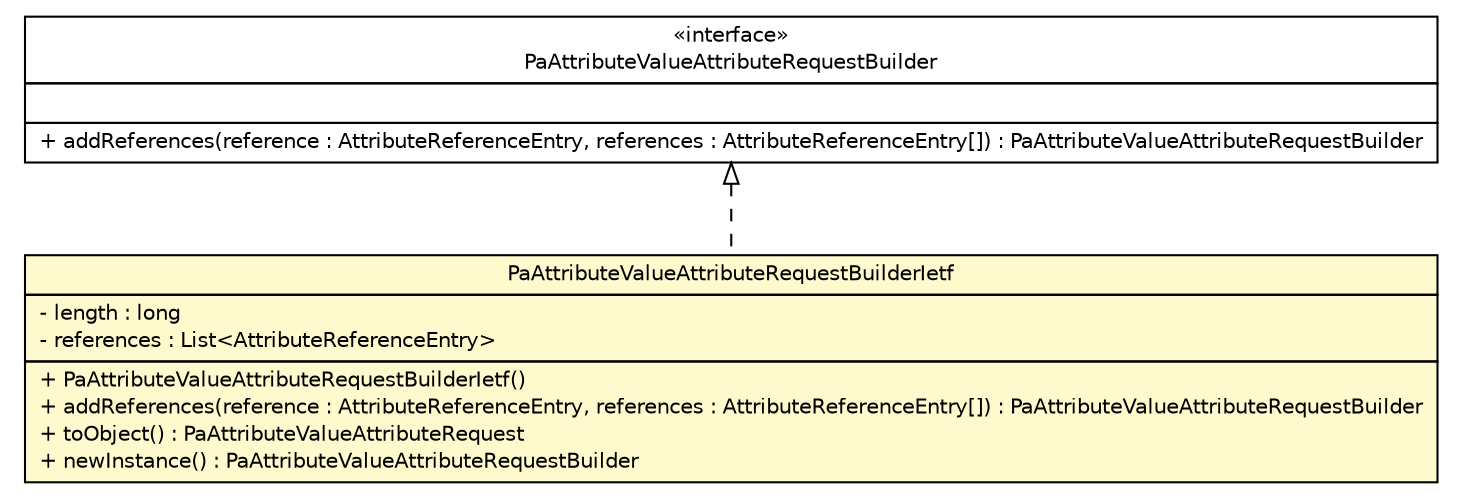 #!/usr/local/bin/dot
#
# Class diagram 
# Generated by UMLGraph version R5_6 (http://www.umlgraph.org/)
#

digraph G {
	edge [fontname="Helvetica",fontsize=10,labelfontname="Helvetica",labelfontsize=10];
	node [fontname="Helvetica",fontsize=10,shape=plaintext];
	nodesep=0.25;
	ranksep=0.5;
	// org.ietf.nea.pa.attribute.PaAttributeValueAttributeRequestBuilderIetf
	c67180 [label=<<table title="org.ietf.nea.pa.attribute.PaAttributeValueAttributeRequestBuilderIetf" border="0" cellborder="1" cellspacing="0" cellpadding="2" port="p" bgcolor="lemonChiffon" href="./PaAttributeValueAttributeRequestBuilderIetf.html">
		<tr><td><table border="0" cellspacing="0" cellpadding="1">
<tr><td align="center" balign="center"> PaAttributeValueAttributeRequestBuilderIetf </td></tr>
		</table></td></tr>
		<tr><td><table border="0" cellspacing="0" cellpadding="1">
<tr><td align="left" balign="left"> - length : long </td></tr>
<tr><td align="left" balign="left"> - references : List&lt;AttributeReferenceEntry&gt; </td></tr>
		</table></td></tr>
		<tr><td><table border="0" cellspacing="0" cellpadding="1">
<tr><td align="left" balign="left"> + PaAttributeValueAttributeRequestBuilderIetf() </td></tr>
<tr><td align="left" balign="left"> + addReferences(reference : AttributeReferenceEntry, references : AttributeReferenceEntry[]) : PaAttributeValueAttributeRequestBuilder </td></tr>
<tr><td align="left" balign="left"> + toObject() : PaAttributeValueAttributeRequest </td></tr>
<tr><td align="left" balign="left"> + newInstance() : PaAttributeValueAttributeRequestBuilder </td></tr>
		</table></td></tr>
		</table>>, URL="./PaAttributeValueAttributeRequestBuilderIetf.html", fontname="Helvetica", fontcolor="black", fontsize=10.0];
	// org.ietf.nea.pa.attribute.PaAttributeValueAttributeRequestBuilder
	c67190 [label=<<table title="org.ietf.nea.pa.attribute.PaAttributeValueAttributeRequestBuilder" border="0" cellborder="1" cellspacing="0" cellpadding="2" port="p" href="./PaAttributeValueAttributeRequestBuilder.html">
		<tr><td><table border="0" cellspacing="0" cellpadding="1">
<tr><td align="center" balign="center"> &#171;interface&#187; </td></tr>
<tr><td align="center" balign="center"> PaAttributeValueAttributeRequestBuilder </td></tr>
		</table></td></tr>
		<tr><td><table border="0" cellspacing="0" cellpadding="1">
<tr><td align="left" balign="left">  </td></tr>
		</table></td></tr>
		<tr><td><table border="0" cellspacing="0" cellpadding="1">
<tr><td align="left" balign="left"> + addReferences(reference : AttributeReferenceEntry, references : AttributeReferenceEntry[]) : PaAttributeValueAttributeRequestBuilder </td></tr>
		</table></td></tr>
		</table>>, URL="./PaAttributeValueAttributeRequestBuilder.html", fontname="Helvetica", fontcolor="black", fontsize=10.0];
	//org.ietf.nea.pa.attribute.PaAttributeValueAttributeRequestBuilderIetf implements org.ietf.nea.pa.attribute.PaAttributeValueAttributeRequestBuilder
	c67190:p -> c67180:p [dir=back,arrowtail=empty,style=dashed];
}

